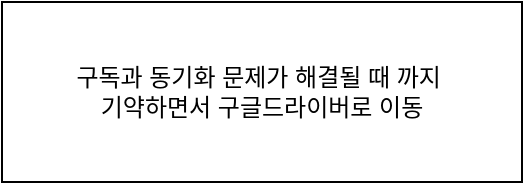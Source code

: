 <mxfile version="14.8.5" type="onedrive"><diagram id="0Eq8OKkMJFo0HWlkv8U4" name="TEST-1"><mxGraphModel dx="1103" dy="589" grid="1" gridSize="10" guides="1" tooltips="1" connect="1" arrows="1" fold="1" page="1" pageScale="1" pageWidth="827" pageHeight="1169" math="0" shadow="0"><root><mxCell id="0"/><mxCell id="1" parent="0"/><mxCell id="cPUNtxmK-sqiMMZjTn0z-9" value="구독과 동기화 문제가 해결될 때 까지&amp;nbsp;&lt;br&gt;기약하면서 구글드라이버로 이동" style="rounded=0;whiteSpace=wrap;html=1;" parent="1" vertex="1"><mxGeometry x="260" y="450" width="260" height="90" as="geometry"/></mxCell></root></mxGraphModel></diagram></mxfile>